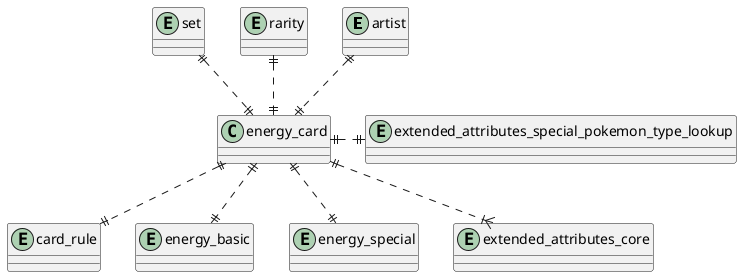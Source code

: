 @startuml energy-card-relationships

entity "artist" as artist {}
entity "card_rule" as card_rule {}
entity "energy_basic" as energy_basic {}
entity "energy_special" as energy_special {}
entity "extended_attributes_core" as extended_attributes_core {}
entity "extended_attributes_special_pokemon_type_lookup" as extended_attributes_special_pokemon_type_lookup {}
entity "rarity" as rarity {}
entity "set" as set {}

energy_card ||..up|| artist
energy_card ||..|| card_rule
energy_card ||..|| energy_basic
energy_card ||..|| energy_special
energy_card ||..|{ extended_attributes_core
energy_card ||..right|| extended_attributes_special_pokemon_type_lookup
energy_card ||..up|| rarity
energy_card ||..up|| set

@enduml
